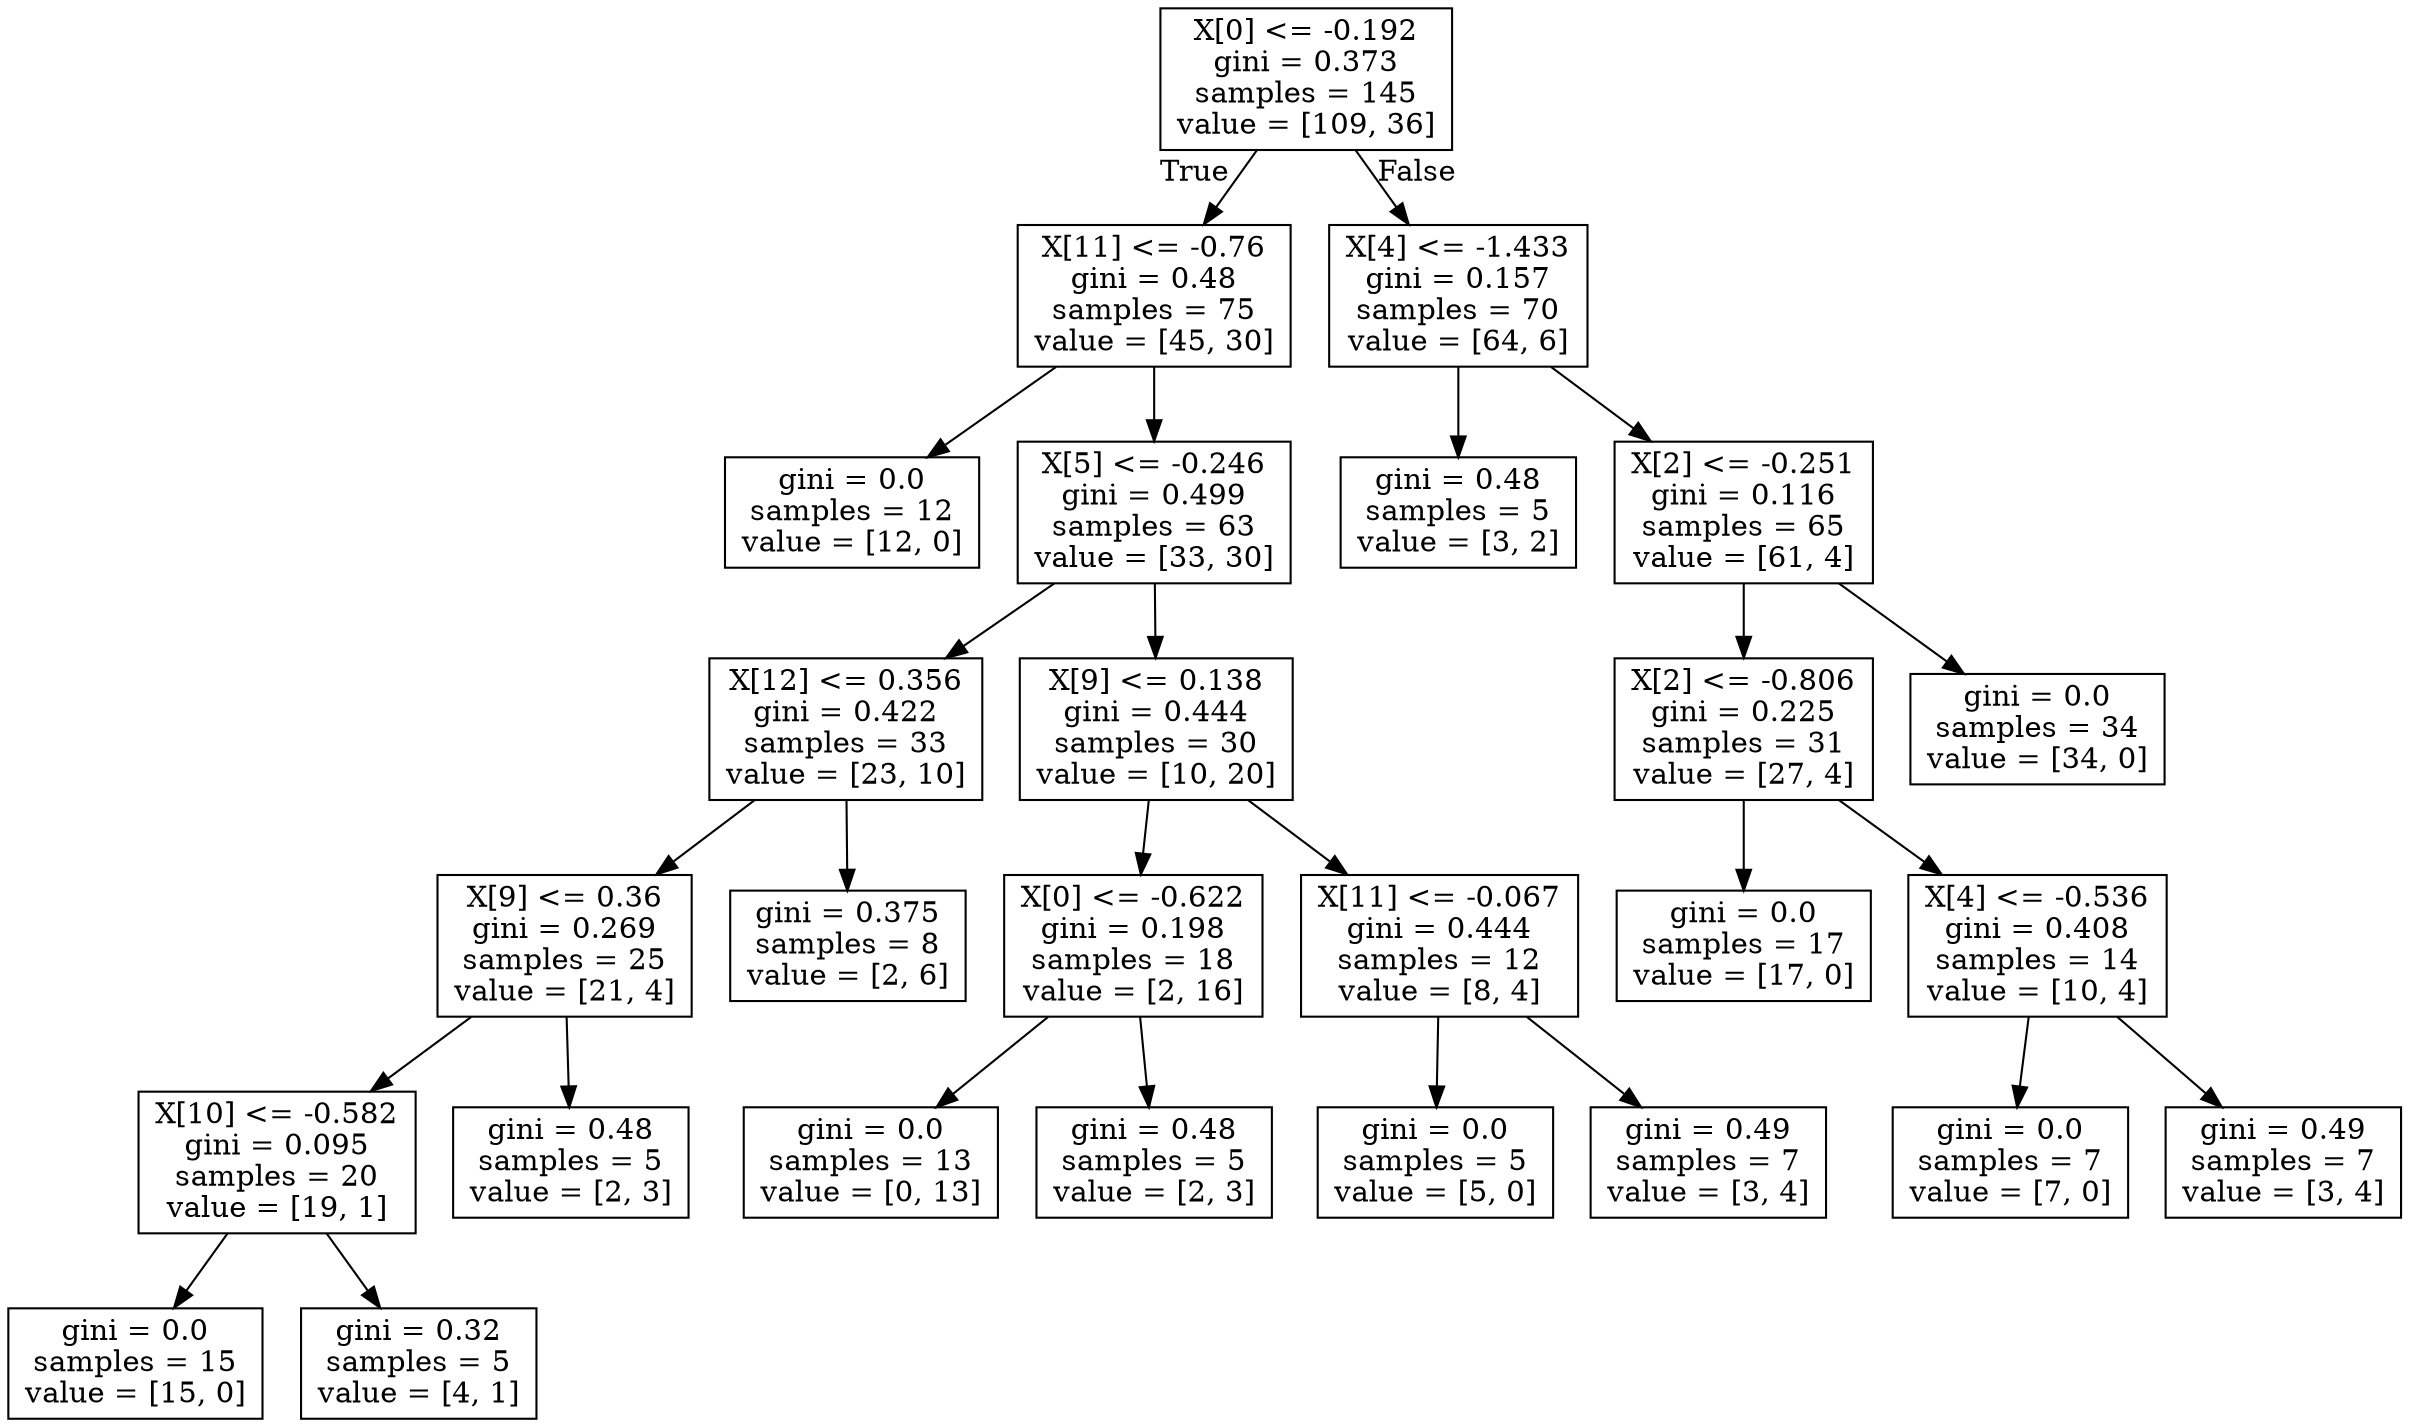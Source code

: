 digraph Tree {
node [shape=box] ;
0 [label="X[0] <= -0.192\ngini = 0.373\nsamples = 145\nvalue = [109, 36]"] ;
1 [label="X[11] <= -0.76\ngini = 0.48\nsamples = 75\nvalue = [45, 30]"] ;
0 -> 1 [labeldistance=2.5, labelangle=45, headlabel="True"] ;
2 [label="gini = 0.0\nsamples = 12\nvalue = [12, 0]"] ;
1 -> 2 ;
3 [label="X[5] <= -0.246\ngini = 0.499\nsamples = 63\nvalue = [33, 30]"] ;
1 -> 3 ;
4 [label="X[12] <= 0.356\ngini = 0.422\nsamples = 33\nvalue = [23, 10]"] ;
3 -> 4 ;
5 [label="X[9] <= 0.36\ngini = 0.269\nsamples = 25\nvalue = [21, 4]"] ;
4 -> 5 ;
6 [label="X[10] <= -0.582\ngini = 0.095\nsamples = 20\nvalue = [19, 1]"] ;
5 -> 6 ;
7 [label="gini = 0.0\nsamples = 15\nvalue = [15, 0]"] ;
6 -> 7 ;
8 [label="gini = 0.32\nsamples = 5\nvalue = [4, 1]"] ;
6 -> 8 ;
9 [label="gini = 0.48\nsamples = 5\nvalue = [2, 3]"] ;
5 -> 9 ;
10 [label="gini = 0.375\nsamples = 8\nvalue = [2, 6]"] ;
4 -> 10 ;
11 [label="X[9] <= 0.138\ngini = 0.444\nsamples = 30\nvalue = [10, 20]"] ;
3 -> 11 ;
12 [label="X[0] <= -0.622\ngini = 0.198\nsamples = 18\nvalue = [2, 16]"] ;
11 -> 12 ;
13 [label="gini = 0.0\nsamples = 13\nvalue = [0, 13]"] ;
12 -> 13 ;
14 [label="gini = 0.48\nsamples = 5\nvalue = [2, 3]"] ;
12 -> 14 ;
15 [label="X[11] <= -0.067\ngini = 0.444\nsamples = 12\nvalue = [8, 4]"] ;
11 -> 15 ;
16 [label="gini = 0.0\nsamples = 5\nvalue = [5, 0]"] ;
15 -> 16 ;
17 [label="gini = 0.49\nsamples = 7\nvalue = [3, 4]"] ;
15 -> 17 ;
18 [label="X[4] <= -1.433\ngini = 0.157\nsamples = 70\nvalue = [64, 6]"] ;
0 -> 18 [labeldistance=2.5, labelangle=-45, headlabel="False"] ;
19 [label="gini = 0.48\nsamples = 5\nvalue = [3, 2]"] ;
18 -> 19 ;
20 [label="X[2] <= -0.251\ngini = 0.116\nsamples = 65\nvalue = [61, 4]"] ;
18 -> 20 ;
21 [label="X[2] <= -0.806\ngini = 0.225\nsamples = 31\nvalue = [27, 4]"] ;
20 -> 21 ;
22 [label="gini = 0.0\nsamples = 17\nvalue = [17, 0]"] ;
21 -> 22 ;
23 [label="X[4] <= -0.536\ngini = 0.408\nsamples = 14\nvalue = [10, 4]"] ;
21 -> 23 ;
24 [label="gini = 0.0\nsamples = 7\nvalue = [7, 0]"] ;
23 -> 24 ;
25 [label="gini = 0.49\nsamples = 7\nvalue = [3, 4]"] ;
23 -> 25 ;
26 [label="gini = 0.0\nsamples = 34\nvalue = [34, 0]"] ;
20 -> 26 ;
}